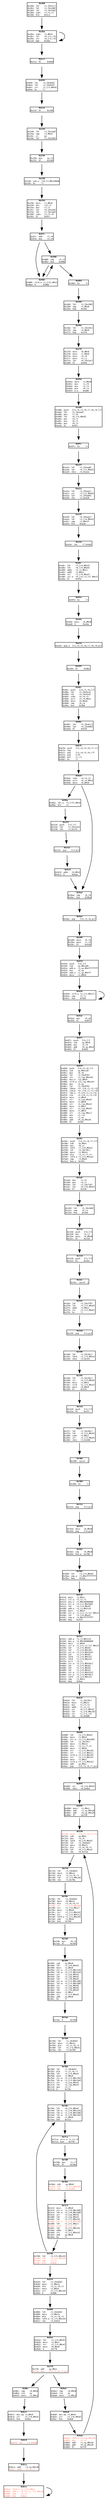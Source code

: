 digraph "" {

	2432 [
		label=<<font face="monospace" point-size="6">
		<table align="left" cellborder="0" cellpadding="0" cellspacing="0">
		<tr><td><b>0x980</b></td></tr>
			<tr><td align="left" balign="left">0x980: cmp    r3,r2</td></tr>
			<tr><td align="left" balign="left">0x982: bne    0x986</td></tr>
		</table>
		</font>>,
		shape=none,
		address=2432,
		block_size=4,
		insn_addrs="[2432, 2434]"
	];
	2432 -> { 2438, 2436 };


	2560 [
		label=<<font face="monospace" point-size="6">
		<table align="left" cellborder="0" cellpadding="0" cellspacing="0">
		<tr><td><b>0xa00</b></td></tr>
			<tr><td align="left" balign="left">0xa00: push   {r3,r4,r5,r6,r7,r8,r9,lr}</td></tr>
			<tr><td align="left" balign="left">0xa04: ldr    r5,[0xaa4]</td></tr>
			<tr><td align="left" balign="left">0xa06: mov    r7,r0</td></tr>
			<tr><td align="left" balign="left">0xa08: ldr    r0,[r5,#0x0]</td></tr>
			<tr><td align="left" balign="left">0xa0a: mov    r9,r2</td></tr>
			<tr><td align="left" balign="left">0xa0c: mov    r6,r1</td></tr>
			<tr><td align="left" balign="left">0xa0e: mov    r8,r3</td></tr>
			<tr><td align="left" balign="left">0xa10: bl     0x9fc</td></tr>
		</table>
		</font>>,
		shape=none,
		address=2560,
		block_size=20,
		insn_addrs="[2560, 2564, 2566, 2568, 2570, 2572, 2574, 2576]"
	];
	2560 -> { 2556 };


	2558 [
		label=<<font face="monospace" point-size="6">
		<table align="left" cellborder="0" cellpadding="0" cellspacing="0">
		<tr><td><b>0x9fe</b></td></tr>
			<tr><td align="left" balign="left">0x9fe: bx     lr</td></tr>
		</table>
		</font>>,
		shape=none,
		address=2558,
		block_size=2,
		insn_addrs="[2558]"
	];
	2558 -> { 2718 };


	2436 [
		label=<<font face="monospace" point-size="6">
		<table align="left" cellborder="0" cellpadding="0" cellspacing="0">
		<tr><td><b>0x984</b></td></tr>
			<tr><td align="left" balign="left">0x984: bx     lr</td></tr>
		</table>
		</font>>,
		shape=none,
		address=2436,
		block_size=2,
		insn_addrs="[2436]"
	];
	2436 -> { 614 };


	644 [
		label=<<font face="monospace" point-size="6">
		<table align="left" cellborder="0" cellpadding="0" cellspacing="0">
		<tr><td><b>0x284</b></td></tr>
			<tr><td align="left" balign="left">0x284: bl     0x98c</td></tr>
		</table>
		</font>>,
		shape=none,
		address=644,
		block_size=4,
		insn_addrs="[644]"
	];
	644 -> { 2444 };


	2438 [
		label=<<font face="monospace" point-size="6">
		<table align="left" cellborder="0" cellpadding="0" cellspacing="0">
		<tr><td><b>0x986</b></td></tr>
			<tr><td align="left" balign="left">0x986: strb.w r1,[r3],#0x1</td></tr>
			<tr><td align="left" balign="left">0x98a: b      0x980</td></tr>
		</table>
		</font>>,
		shape=none,
		address=2438,
		block_size=6,
		insn_addrs="[2438, 2442]"
	];
	2438 -> { 2432 };


	774 [
		label=<<font face="monospace" point-size="6">
		<table align="left" cellborder="0" cellpadding="0" cellspacing="0">
		<tr><td><b>0x306</b></td></tr>
			<tr><td align="left" balign="left">0x306: cpsie  i</td></tr>
		</table>
		</font>>,
		shape=none,
		address=774,
		block_size=2,
		insn_addrs="[774]"
	];
	774 -> { 776 };


	648 [
		label=<<font face="monospace" point-size="6">
		<table align="left" cellborder="0" cellpadding="0" cellspacing="0">
		<tr><td><b>0x288</b></td></tr>
			<tr><td align="left" balign="left">0x288: movs   r0,r4</td></tr>
			<tr><td align="left" balign="left">0x28a: movs   r1,r5</td></tr>
			<tr><td align="left" balign="left">0x28c: bl     0x916</td></tr>
		</table>
		</font>>,
		shape=none,
		address=648,
		block_size=8,
		insn_addrs="[648, 650, 652]"
	];
	648 -> { 2326 };


	776 [
		label=<<font face="monospace" point-size="6">
		<table align="left" cellborder="0" cellpadding="0" cellspacing="0">
		<tr><td><b>0x308</b></td></tr>
			<tr><td align="left" balign="left">0x308: bx     lr</td></tr>
		</table>
		</font>>,
		shape=none,
		address=776,
		block_size=2,
		insn_addrs="[776]"
	];
	776 -> { 798 };


	1672 [
		label=<<font face="monospace" point-size="6">
		<table align="left" cellborder="0" cellpadding="0" cellspacing="0">
		<tr><td><b>0x688</b></td></tr>
			<tr><td align="left" balign="left">0x688: ldr    r3,[r5,#0x0]</td></tr>
			<tr><td align="left" balign="left">0x68a: movs   r2,#0x4</td></tr>
			<tr><td align="left" balign="left">0x68c: str.w  r2,[r3,#0x500]</td></tr>
			<tr><td align="left" balign="left">0x690: ldr    r3,[0x70c]</td></tr>
			<tr><td align="left" balign="left">0x692: movs   r2,#0x2c</td></tr>
			<tr><td align="left" balign="left">0x694: mla    r3,r2,r7,r3</td></tr>
			<tr><td align="left" balign="left">0x698: movs   r2,#0x0</td></tr>
			<tr><td align="left" balign="left">0x69a: str    r2,[r3,#0x18]</td></tr>
			<tr><td align="left" balign="left">0x69c: str    r2,[r3,#0x1c]</td></tr>
			<tr><td align="left" balign="left">0x69e: strb.w r2,[r3,#0x29]</td></tr>
			<tr><td align="left" balign="left">0x6a2: str    r2,[r3,#0x14]</td></tr>
			<tr><td align="left" balign="left">0x6a4: movs   r2,#0x1</td></tr>
			<tr><td align="left" balign="left">0x6a6: strb.w r2,[r3,#0x2a]</td></tr>
			<tr><td align="left" balign="left">0x6aa: add    sp,#0xc</td></tr>
			<tr><td align="left" balign="left">0x6ac: pop    {r4,r5,r6,r7,pc}</td></tr>
		</table>
		</font>>,
		shape=none,
		address=1672,
		block_size=38,
		insn_addrs="[1672, 1674, 1676, 1680, 1682, 1684, 1688, 1690, 1692, 1694, 1698, 1700, 1702, 1706, 1708]"
	];
	1672 -> { 2196 };


	2054 [
		label=<<font face="monospace" point-size="6">
		<table align="left" cellborder="0" cellpadding="0" cellspacing="0">
		<tr><td><b>0x806</b></td></tr>
			<tr><td align="left" balign="left">0x806: ldr    r3,[0x844]</td></tr>
			<tr><td align="left" balign="left">0x808: movs   r2,#0x2c</td></tr>
			<tr><td align="left" balign="left">0x80a: mla    r3,r2,r6,r3</td></tr>
			<tr><td align="left" balign="left">0x80e: ldrb.w r3,[r3,#0x29]</td></tr>
			<tr><td align="left" balign="left">0x812: cbz    r3,0x81e</td></tr>
		</table>
		</font>>,
		shape=none,
		address=2054,
		block_size=14,
		insn_addrs="[2054, 2056, 2058, 2062, 2066]"
	];
	2054 -> { 2078 };


	2700 [
		label=<<font face="monospace" point-size="6">
		<table align="left" cellborder="0" cellpadding="0" cellspacing="0">
		<tr><td><b>0xa8c</b></td></tr>
			<tr><td align="left" balign="left">0xa8c: ldr    r3,[r4,#0x4]</td></tr>
			<tr><td align="left" balign="left">0xa8e: ldr    r0,[r5,#0x0]</td></tr>
			<tr><td align="left" balign="left">0xa90: adds   r2,r3,#0x1</td></tr>
			<tr><td align="left" balign="left">0xa92: adds   r3,#0x2</td></tr>
			<tr><td align="left" balign="left">0xa94: str    r2,[r4,#0x4]</td></tr>
			<tr><td align="left" balign="left">0xa96: str.w  r6,[r4,r3,lsl #0x2]</td></tr>
			<tr><td align="left" balign="left">0xa9a: bl     0x9fe</td></tr>
		</table>
		</font>>,
		shape=none,
		address=2700,
		block_size=18,
		insn_addrs="[2700, 2702, 2704, 2706, 2708, 2710, 2714]"
	];
	2700 -> { 2558 };


	2444 [
		label=<<font face="monospace" point-size="6">
		<table align="left" cellborder="0" cellpadding="0" cellspacing="0">
		<tr><td><b>0x98c</b></td></tr>
			<tr><td align="left" balign="left">0x98c: push   {r4,r5,r6,lr}</td></tr>
			<tr><td align="left" balign="left">0x98e: ldr    r5,[0x9c4]</td></tr>
			<tr><td align="left" balign="left">0x990: ldr    r4,[0x9c8]</td></tr>
			<tr><td align="left" balign="left">0x992: subs   r4,r4,r5</td></tr>
			<tr><td align="left" balign="left">0x994: asrs   r4,r4,#0x2</td></tr>
			<tr><td align="left" balign="left">0x996: movs   r6,#0x0</td></tr>
			<tr><td align="left" balign="left">0x998: cmp    r6,r4</td></tr>
			<tr><td align="left" balign="left">0x99a: bne    0x9b0</td></tr>
		</table>
		</font>>,
		shape=none,
		address=2444,
		block_size=16,
		insn_addrs="[2444, 2446, 2448, 2450, 2452, 2454, 2456, 2458]"
	];
	2444 -> { 2460 };


	1420 [
		label=<<font face="monospace" point-size="6">
		<table align="left" cellborder="0" cellpadding="0" cellspacing="0">
		<tr><td><b>0x58c</b></td></tr>
			<tr><td align="left" balign="left">0x58c: push   {r4,r5,r6,r7,lr}</td></tr>
			<tr><td align="left" balign="left">0x58e: sub    sp,#0xc</td></tr>
			<tr><td align="left" balign="left">0x590: mov    r6,r2</td></tr>
			<tr><td align="left" balign="left">0x592: ldrb   r7,[r0,#0x4]</td></tr>
			<tr><td align="left" balign="left">0x594: ldr    r3,[0x70c]</td></tr>
			<tr><td align="left" balign="left">0x596: movs   r2,#0x2c</td></tr>
			<tr><td align="left" balign="left">0x598: mla    r3,r2,r7,r3</td></tr>
			<tr><td align="left" balign="left">0x59c: ldrb.w r3,[r3,#0x2a]</td></tr>
			<tr><td align="left" balign="left">0x5a0: cmp    r3,#0x0</td></tr>
			<tr><td align="left" balign="left">0x5a2: bne.w  0x704</td></tr>
		</table>
		</font>>,
		shape=none,
		address=1420,
		block_size=26,
		insn_addrs="[1420, 1422, 1424, 1426, 1428, 1430, 1432, 1436, 1440, 1442]"
	];
	1420 -> { 1446 };


	1934 [
		label=<<font face="monospace" point-size="6">
		<table align="left" cellborder="0" cellpadding="0" cellspacing="0">
		<tr><td><b>0x78e</b></td></tr>
			<tr><td align="left" balign="left">0x78e: ldr    r3,[0x844]</td></tr>
			<tr><td align="left" balign="left">0x790: movs   r0,#0x2c</td></tr>
			<tr><td align="left" balign="left">0x792: mla    r3,r0,r6,r3</td></tr>
			<tr><td align="left" balign="left"><font color="tomato">0x796: str    r2,[r3,#0x18]</font></td></tr>
			<tr><td align="left" balign="left">0x798: str    r1,[r3,#0xc]</td></tr>
			<tr><td align="left" balign="left">0x79a: movs   r2,#0x0</td></tr>
			<tr><td align="left" balign="left">0x79c: str    r2,[r3,#0x24]</td></tr>
			<tr><td align="left" balign="left">0x79e: str    r2,[r3,#0x1c]</td></tr>
			<tr><td align="left" balign="left">0x7a0: ldrb.w r3,[r3,#0x29]</td></tr>
			<tr><td align="left" balign="left">0x7a4: cmp    r3,#0x0</td></tr>
			<tr><td align="left" balign="left">0x7a6: bne    0x760</td></tr>
		</table>
		</font>>,
		shape=none,
		address=1934,
		block_size=26,
		insn_addrs="[1934, 1936, 1938, 1942, 1944, 1946, 1948, 1950, 1952, 1956, 1958]"
	];
	1934 -> { 1960 };


	784 [
		label=<<font face="monospace" point-size="6">
		<table align="left" cellborder="0" cellpadding="0" cellspacing="0">
		<tr><td><b>0x310</b></td></tr>
			<tr><td align="left" balign="left">0x310: push   {r3,lr}</td></tr>
			<tr><td align="left" balign="left">0x312: bl     0x2ec</td></tr>
		</table>
		</font>>,
		shape=none,
		address=784,
		block_size=6,
		insn_addrs="[784, 786]"
	];
	784 -> { 748 };


	2580 [
		label=<<font face="monospace" point-size="6">
		<table align="left" cellborder="0" cellpadding="0" cellspacing="0">
		<tr><td><b>0xa14</b></td></tr>
			<tr><td align="left" balign="left">0xa14: ldr    r2,[0xaa8]</td></tr>
			<tr><td align="left" balign="left">0xa16: ldr    r4,[r2,#0x0]</td></tr>
			<tr><td align="left" balign="left">0xa18: cbnz   r4,0xa2a</td></tr>
		</table>
		</font>>,
		shape=none,
		address=2580,
		block_size=6,
		insn_addrs="[2580, 2582, 2584]"
	];
	2580 -> { 2586 };


	2196 [
		label=<<font face="monospace" point-size="6">
		<table align="left" cellborder="0" cellpadding="0" cellspacing="0">
		<tr><td><b>0x894</b></td></tr>
			<tr><td align="left" balign="left">0x894: str    r0,[r6,#0x0]</td></tr>
			<tr><td align="left" balign="left">0x896: cbnz   r0,0x8e2</td></tr>
		</table>
		</font>>,
		shape=none,
		address=2196,
		block_size=4,
		insn_addrs="[2196, 2198]"
	];
	2196 -> { 2200 };


	2326 [
		label=<<font face="monospace" point-size="6">
		<table align="left" cellborder="0" cellpadding="0" cellspacing="0">
		<tr><td><b>0x916</b></td></tr>
			<tr><td align="left" balign="left">0x916: push   {r4,lr}</td></tr>
			<tr><td align="left" balign="left">0x918: sub    sp,#0x100</td></tr>
			<tr><td align="left" balign="left">0x91a: add.w  r3,sp,#0xffffffff</td></tr>
			<tr><td align="left" balign="left">0x91e: mov    r4,sp</td></tr>
			<tr><td align="left" balign="left">0x920: add.w  r1,sp,#0xff</td></tr>
			<tr><td align="left" balign="left">0x924: movs   r2,#0x0</td></tr>
		</table>
		</font>>,
		shape=none,
		address=2326,
		block_size=16,
		insn_addrs="[2326, 2328, 2330, 2334, 2336, 2340]"
	];
	2326 -> { 2342 };


	790 [
		label=<<font face="monospace" point-size="6">
		<table align="left" cellborder="0" cellpadding="0" cellspacing="0">
		<tr><td><b>0x316</b></td></tr>
			<tr><td align="left" balign="left">0x316: pop    {r3,pc}</td></tr>
		</table>
		</font>>,
		shape=none,
		address=790,
		block_size=2,
		insn_addrs="[790]"
	];
	790 -> { 832 };


	792 [
		label=<<font face="monospace" point-size="6">
		<table align="left" cellborder="0" cellpadding="0" cellspacing="0">
		<tr><td><b>0x318</b></td></tr>
			<tr><td align="left" balign="left">0x318: push   {r3,lr}</td></tr>
			<tr><td align="left" balign="left">0x31a: bl     0x2fc</td></tr>
		</table>
		</font>>,
		shape=none,
		address=792,
		block_size=6,
		insn_addrs="[792, 794]"
	];
	792 -> { 764 };


	1560 [
		label=<<font face="monospace" point-size="6">
		<table align="left" cellborder="0" cellpadding="0" cellspacing="0">
		<tr><td><b>0x618</b></td></tr>
			<tr><td align="left" balign="left">0x618: ldr    r2,[0x70c]</td></tr>
			<tr><td align="left" balign="left">0x61a: movs   r3,#0x2c</td></tr>
			<tr><td align="left" balign="left">0x61c: mul    r3,r7,r3</td></tr>
			<tr><td align="left" balign="left">0x620: adds   r1,r2,r3</td></tr>
			<tr><td align="left" balign="left">0x622: str    r6,[r1,#0x4]</td></tr>
			<tr><td align="left" balign="left">0x624: ldr    r1,[r4,#0x10]</td></tr>
			<tr><td align="left" balign="left">0x626: str    r1,[r2,r3]</td></tr>
			<tr><td align="left" balign="left">0x628: cbz    r6,0x688</td></tr>
		</table>
		</font>>,
		shape=none,
		address=1560,
		block_size=18,
		insn_addrs="[1560, 1562, 1564, 1568, 1570, 1572, 1574, 1576]"
	];
	1560 -> { 1672 };


	2586 [
		label=<<font face="monospace" point-size="6">
		<table align="left" cellborder="0" cellpadding="0" cellspacing="0">
		<tr><td><b>0xa1a</b></td></tr>
			<tr><td align="left" balign="left">0xa1a: ldr    r3,[0xaac]</td></tr>
			<tr><td align="left" balign="left">0xa1c: str    r3,[r2,#0x0]</td></tr>
			<tr><td align="left" balign="left">0xa1e: ldr    r2,[0xab0]</td></tr>
			<tr><td align="left" balign="left">0xa20: cbz    r2,0xa28</td></tr>
		</table>
		</font>>,
		shape=none,
		address=2586,
		block_size=8,
		insn_addrs="[2586, 2588, 2590, 2592]"
	];
	2586 -> { 2600 };


	2200 [
		label=<<font face="monospace" point-size="6">
		<table align="left" cellborder="0" cellpadding="0" cellspacing="0">
		<tr><td><b>0x898</b></td></tr>
			<tr><td align="left" balign="left">0x898: movs   r2,#0x1</td></tr>
			<tr><td align="left" balign="left">0x89a: add    r1,sp,#0x28</td></tr>
			<tr><td align="left" balign="left">0x89c: add    r0,sp,#0x20</td></tr>
			<tr><td align="left" balign="left">0x89e: bl     0x720</td></tr>
		</table>
		</font>>,
		shape=none,
		address=2200,
		block_size=10,
		insn_addrs="[2200, 2202, 2204, 2206]"
	];
	2200 -> { 1824 };


	2460 [
		label=<<font face="monospace" point-size="6">
		<table align="left" cellborder="0" cellpadding="0" cellspacing="0">
		<tr><td><b>0x99c</b></td></tr>
			<tr><td align="left" balign="left">0x99c: ldr    r5,[0x9cc]</td></tr>
			<tr><td align="left" balign="left">0x99e: ldr    r4,[0x9d0]</td></tr>
			<tr><td align="left" balign="left">0x9a0: bl     0xb78</td></tr>
		</table>
		</font>>,
		shape=none,
		address=2460,
		block_size=8,
		insn_addrs="[2460, 2462, 2464]"
	];
	2460 -> { 2936 };


	916 [
		label=<<font face="monospace" point-size="6">
		<table align="left" cellborder="0" cellpadding="0" cellspacing="0">
		<tr><td><b>0x394</b></td></tr>
			<tr><td align="left" balign="left">0x394: sub    sp,#0x8</td></tr>
			<tr><td align="left" balign="left">0x396: ldr    r3,[r0,#0x0]</td></tr>
			<tr><td align="left" balign="left">0x398: movs   r2,#0x0</td></tr>
			<tr><td align="left" balign="left">0x39a: str.w  r2,[r3,#0x124]</td></tr>
			<tr><td align="left" balign="left">0x39e: ldr.w  r3,[r3,#0x124]</td></tr>
			<tr><td align="left" balign="left">0x3a2: str    r3,[sp,#0x4]</td></tr>
			<tr><td align="left" balign="left">0x3a4: ldr    r3,[sp,#0x4]</td></tr>
			<tr><td align="left" balign="left">0x3a6: ldr    r3,[r0,#0x0]</td></tr>
			<tr><td align="left" balign="left">0x3a8: str.w  r2,[r3,#0x108]</td></tr>
			<tr><td align="left" balign="left">0x3ac: ldr.w  r3,[r3,#0x108]</td></tr>
			<tr><td align="left" balign="left">0x3b0: str    r3,[sp,#0x0]</td></tr>
			<tr><td align="left" balign="left">0x3b2: ldr    r3,[sp,#0x0]</td></tr>
			<tr><td align="left" balign="left">0x3b4: ldr    r3,[r0,#0x0]</td></tr>
			<tr><td align="left" balign="left">0x3b6: movs   r2,#0x1</td></tr>
			<tr><td align="left" balign="left">0x3b8: str    r2,[r3,#0x0]</td></tr>
			<tr><td align="left" balign="left">0x3ba: add    sp,#0x8</td></tr>
			<tr><td align="left" balign="left">0x3bc: bx     lr</td></tr>
		</table>
		</font>>,
		shape=none,
		address=916,
		block_size=42,
		insn_addrs="[916, 918, 920, 922, 926, 930, 932, 934, 936, 940, 944, 946, 948, 950, 952, 954, 956]"
	];
	916 -> { 1966 };


	2718 [
		label=<<font face="monospace" point-size="6">
		<table align="left" cellborder="0" cellpadding="0" cellspacing="0">
		<tr><td><b>0xa9e</b></td></tr>
			<tr><td align="left" balign="left">0xa9e: movs   r0,#0x0</td></tr>
			<tr><td align="left" balign="left">0xaa0: b      0xa3a</td></tr>
		</table>
		</font>>,
		shape=none,
		address=2718,
		block_size=4,
		insn_addrs="[2718, 2720]"
	];
	2718 -> { 2618 };


	798 [
		label=<<font face="monospace" point-size="6">
		<table align="left" cellborder="0" cellpadding="0" cellspacing="0">
		<tr><td><b>0x31e</b></td></tr>
			<tr><td align="left" balign="left">0x31e: pop    {r3,pc}</td></tr>
		</table>
		</font>>,
		shape=none,
		address=798,
		block_size=2,
		insn_addrs="[798]"
	];
	798 -> { 852 };


	1824 [
		label=<<font face="monospace" point-size="6">
		<table align="left" cellborder="0" cellpadding="0" cellspacing="0">
		<tr><td><b>0x720</b></td></tr>
			<tr><td align="left" balign="left"><font color="tomato">0x720: push   {r4,r5,r6,r7,lr}</font></td></tr>
			<tr><td align="left" balign="left">0x722: sub    sp,#0xc</td></tr>
			<tr><td align="left" balign="left">0x724: mov    r4,r0</td></tr>
			<tr><td align="left" balign="left">0x726: ldrb   r6,[r0,#0x4]</td></tr>
			<tr><td align="left" balign="left">0x728: ldr    r3,[0x844]</td></tr>
			<tr><td align="left" balign="left">0x72a: movs   r0,#0x2c</td></tr>
			<tr><td align="left" balign="left">0x72c: mla    r3,r0,r6,r3</td></tr>
			<tr><td align="left" balign="left">0x730: ldr    r0,[r3,#0x4]</td></tr>
			<tr><td align="left" balign="left">0x732: cbz    r0,0x73e</td></tr>
		</table>
		</font>>,
		shape=none,
		address=1824,
		block_size=20,
		insn_addrs="[1824, 1826, 1828, 1830, 1832, 1834, 1836, 1840, 1842]"
	];
	1824 -> { 1854 };


	2078 [
		label=<<font face="monospace" point-size="6">
		<table align="left" cellborder="0" cellpadding="0" cellspacing="0">
		<tr><td><b>0x81e</b></td></tr>
			<tr><td align="left" balign="left">0x81e: ldr    r3,[r4,#0x0]</td></tr>
			<tr><td align="left" balign="left">0x820: movs   r2,#0x1</td></tr>
			<tr><td align="left" balign="left">0x822: str    r2,[r3,#0x4]</td></tr>
			<tr><td align="left" balign="left">0x824: movs   r0,#0x0</td></tr>
			<tr><td align="left" balign="left">0x826: b      0x778</td></tr>
		</table>
		</font>>,
		shape=none,
		address=2078,
		block_size=10,
		insn_addrs="[2078, 2080, 2082, 2084, 2086]"
	];
	2078 -> { 1912 };


	2210 [
		label=<<font face="monospace" point-size="6">
		<table align="left" cellborder="0" cellpadding="0" cellspacing="0">
		<tr><td><b>0x8a2</b></td></tr>
			<tr><td align="left" balign="left">0x8a2: cmp    r0,#0x0</td></tr>
			<tr><td align="left" balign="left">0x8a4: ite    ne</td></tr>
			<tr><td align="left" balign="left">0x8a6: movs   r3,#0x1</td></tr>
		</table>
		</font>>,
		shape=none,
		address=2210,
		block_size=6,
		insn_addrs="[2210, 2212, 2214]"
	];
	2210 -> { 2216 };


	2468 [
		label=<<font face="monospace" point-size="6">
		<table align="left" cellborder="0" cellpadding="0" cellspacing="0">
		<tr><td><b>0x9a4</b></td></tr>
			<tr><td align="left" balign="left">0x9a4: subs   r4,r4,r5</td></tr>
			<tr><td align="left" balign="left">0x9a6: asrs   r4,r4,#0x2</td></tr>
			<tr><td align="left" balign="left">0x9a8: movs   r6,#0x0</td></tr>
		</table>
		</font>>,
		shape=none,
		address=2468,
		block_size=6,
		insn_addrs="[2468, 2470, 2472]"
	];
	2468 -> { 2490, 2474 };


	548 [
		label=<<font face="monospace" point-size="6">
		<table align="left" cellborder="0" cellpadding="0" cellspacing="0">
		<tr><td><b>0x224</b></td></tr>
			<tr><td align="left" balign="left">0x224: push   {r3,lr}</td></tr>
			<tr><td align="left" balign="left">0x226: ldr    r3,[0x234]</td></tr>
			<tr><td align="left" balign="left">0x228: cbz    r3,0x232</td></tr>
		</table>
		</font>>,
		shape=none,
		address=548,
		block_size=6,
		insn_addrs="[548, 550, 552]"
	];
	548 -> { 562 };


	2342 [
		label=<<font face="monospace" point-size="6">
		<table align="left" cellborder="0" cellpadding="0" cellspacing="0">
		<tr><td><b>0x926</b></td></tr>
			<tr><td align="left" balign="left">0x926: strb.w r2,[r3,#0x1]!</td></tr>
			<tr><td align="left" balign="left">0x92a: cmp    r3,r1</td></tr>
			<tr><td align="left" balign="left">0x92c: bne    0x926</td></tr>
		</table>
		</font>>,
		shape=none,
		address=2342,
		block_size=8,
		insn_addrs="[2342, 2346, 2348]"
	];
	2342 -> { 2342, 2350 };


	1446 [
		label=<<font face="monospace" point-size="6">
		<table align="left" cellborder="0" cellpadding="0" cellspacing="0">
		<tr><td><b>0x5a6</b></td></tr>
			<tr><td align="left" balign="left">0x5a6: mov    r5,r0</td></tr>
			<tr><td align="left" balign="left">0x5a8: mov    r4,r1</td></tr>
			<tr><td align="left" balign="left">0x5aa: ldr    r1,[0x710]</td></tr>
			<tr><td align="left" balign="left">0x5ac: ldr    r0,[r0,#0x0]</td></tr>
			<tr><td align="left" balign="left">0x5ae: bl     0x330</td></tr>
		</table>
		</font>>,
		shape=none,
		address=1446,
		block_size=12,
		insn_addrs="[1446, 1448, 1450, 1452, 1454]"
	];
	1446 -> { 816 };


	2600 [
		label=<<font face="monospace" point-size="6">
		<table align="left" cellborder="0" cellpadding="0" cellspacing="0">
		<tr><td><b>0xa28</b></td></tr>
			<tr><td align="left" balign="left">0xa28: ldr    r4,[0xaac]</td></tr>
			<tr><td align="left" balign="left">0xa2a: ldr    r3,[r4,#0x4]</td></tr>
			<tr><td align="left" balign="left">0xa2c: cmp    r3,#0x1f</td></tr>
			<tr><td align="left" balign="left">0xa2e: ble    0xa3e</td></tr>
		</table>
		</font>>,
		shape=none,
		address=2600,
		block_size=8,
		insn_addrs="[2600, 2602, 2604, 2606]"
	];
	2600 -> { 2622 };


	1960 [
		label=<<font face="monospace" point-size="6">
		<table align="left" cellborder="0" cellpadding="0" cellspacing="0">
		<tr><td><b>0x7a8</b></td></tr>
			<tr><td align="left" balign="left">0x7a8: mov    r0,r4</td></tr>
			<tr><td align="left" balign="left">0x7aa: bl     0x394</td></tr>
		</table>
		</font>>,
		shape=none,
		address=1960,
		block_size=6,
		insn_addrs="[1960, 1962]"
	];
	1960 -> { 916 };


	2474 [
		label=<<font face="monospace" point-size="6">
		<table align="left" cellborder="0" cellpadding="0" cellspacing="0">
		<tr><td><b>0x9aa</b></td></tr>
			<tr><td align="left" balign="left">0x9aa: cmp    r6,r4</td></tr>
			<tr><td align="left" balign="left">0x9ac: bne    0x9ba</td></tr>
		</table>
		</font>>,
		shape=none,
		address=2474,
		block_size=4,
		insn_addrs="[2474, 2476]"
	];
	2474 -> { 2478 };


	2216 [
		label=<<font face="monospace" point-size="6">
		<table align="left" cellborder="0" cellpadding="0" cellspacing="0">
		<tr><td><b>0x8a8</b></td></tr>
			<tr><td align="left" balign="left">0x8a8: mov.eq r3,#0x0</td></tr>
			<tr><td align="left" balign="left">0x8aa: str    r3,[r6,#0x0]</td></tr>
			<tr><td align="left" balign="left">0x8ac: bne    0x8e8</td></tr>
		</table>
		</font>>,
		shape=none,
		address=2216,
		block_size=6,
		insn_addrs="[2216, 2218, 2220]"
	];
	2216 -> { 2222 };


	2478 [
		label=<<font face="monospace" point-size="6">
		<table align="left" cellborder="0" cellpadding="0" cellspacing="0">
		<tr><td><b>0x9ae</b></td></tr>
			<tr><td align="left" balign="left">0x9ae: pop    {r4,r5,r6,pc}</td></tr>
		</table>
		</font>>,
		shape=none,
		address=2478,
		block_size=2,
		insn_addrs="[2478]"
	];
	2478 -> { 648 };


	2350 [
		label=<<font face="monospace" point-size="6">
		<table align="left" cellborder="0" cellpadding="0" cellspacing="0">
		<tr><td><b>0x92e</b></td></tr>
			<tr><td align="left" balign="left">0x92e: mov    r0,sp</td></tr>
			<tr><td align="left" balign="left">0x930: bl     0x8fc</td></tr>
		</table>
		</font>>,
		shape=none,
		address=2350,
		block_size=6,
		insn_addrs="[2350, 2352]"
	];
	2350 -> { 2300 };


	688 [
		label=<<font face="monospace" point-size="6">
		<table align="left" cellborder="0" cellpadding="0" cellspacing="0">
		<tr><td><b>0x2b0</b></td></tr>
			<tr><td align="left" balign="left">0x2b0: ldr    r1,[0x2cc]</td></tr>
			<tr><td align="left" balign="left">0x2b2: ldr    r2,[0x2d0]</td></tr>
			<tr><td align="left" balign="left">0x2b4: ldr    r3,[0x2d4]</td></tr>
			<tr><td align="left" balign="left">0x2b6: subs   r3,r3,r2</td></tr>
			<tr><td align="left" balign="left">0x2b8: ble    0x2c2</td></tr>
		</table>
		</font>>,
		shape=none,
		address=688,
		block_size=10,
		insn_addrs="[688, 690, 692, 694, 696]"
	];
	688 -> { 698 };


	816 [
		label=<<font face="monospace" point-size="6">
		<table align="left" cellborder="0" cellpadding="0" cellspacing="0">
		<tr><td><b>0x330</b></td></tr>
			<tr><td align="left" balign="left">0x330: ldr    r3,[0x368]</td></tr>
			<tr><td align="left" balign="left">0x332: cmp    r0,r3</td></tr>
			<tr><td align="left" balign="left">0x334: bne    0x358</td></tr>
		</table>
		</font>>,
		shape=none,
		address=816,
		block_size=6,
		insn_addrs="[816, 818, 820]"
	];
	816 -> { 822 };


	562 [
		label=<<font face="monospace" point-size="6">
		<table align="left" cellborder="0" cellpadding="0" cellspacing="0">
		<tr><td><b>0x232</b></td></tr>
			<tr><td align="left" balign="left">0x232: pop    {r3,pc}</td></tr>
		</table>
		</font>>,
		shape=none,
		address=562,
		block_size=2,
		insn_addrs="[562]"
	];
	562 -> { 2496 };


	1458 [
		label=<<font face="monospace" point-size="6">
		<table align="left" cellborder="0" cellpadding="0" cellspacing="0">
		<tr><td><b>0x5b2</b></td></tr>
			<tr><td align="left" balign="left">0x5b2: cmp    r0,#0x0</td></tr>
			<tr><td align="left" balign="left">0x5b4: bne.w  0x708</td></tr>
		</table>
		</font>>,
		shape=none,
		address=1458,
		block_size=6,
		insn_addrs="[1458, 1460]"
	];
	1458 -> { 1464 };


	1966 [
		label=<<font face="monospace" point-size="6">
		<table align="left" cellborder="0" cellpadding="0" cellspacing="0">
		<tr><td><b>0x7ae</b></td></tr>
			<tr><td align="left" balign="left">0x7ae: b      0x760</td></tr>
		</table>
		</font>>,
		shape=none,
		address=1966,
		block_size=2,
		insn_addrs="[1966]"
	];
	1966 -> { 1888 };


	1968 [
		label=<<font face="monospace" point-size="6">
		<table align="left" cellborder="0" cellpadding="0" cellspacing="0">
		<tr><td><b>0x7b0</b></td></tr>
			<tr><td align="left" balign="left">0x7b0: ldr    r7,[0x844]</td></tr>
			<tr><td align="left" balign="left">0x7b2: mla    r7,r2,r6,r7</td></tr>
			<tr><td align="left" balign="left">0x7b6: ldr    r3,[r4,#0x0]</td></tr>
			<tr><td align="left" balign="left">0x7b8: movs   r2,#0x0</td></tr>
			<tr><td align="left" balign="left">0x7ba: str.w  r2,[r3,#0x144]</td></tr>
			<tr><td align="left" balign="left">0x7be: ldr.w  r3,[r3,#0x144]</td></tr>
			<tr><td align="left" balign="left">0x7c2: str    r3,[sp,#0x4]</td></tr>
			<tr><td align="left" balign="left">0x7c4: ldr    r3,[sp,#0x4]</td></tr>
			<tr><td align="left" balign="left">0x7c6: mov    r5,r7</td></tr>
			<tr><td align="left" balign="left">0x7c8: b      0x7de</td></tr>
		</table>
		</font>>,
		shape=none,
		address=1968,
		block_size=26,
		insn_addrs="[1968, 1970, 1974, 1976, 1978, 1982, 1986, 1988, 1990, 1992]"
	];
	1968 -> { 2014 };


	822 [
		label=<<font face="monospace" point-size="6">
		<table align="left" cellborder="0" cellpadding="0" cellspacing="0">
		<tr><td><b>0x336</b></td></tr>
			<tr><td align="left" balign="left">0x336: push   {r4,lr}</td></tr>
			<tr><td align="left" balign="left">0x338: mov    r4,r1</td></tr>
			<tr><td align="left" balign="left">0x33a: movs   r0,#0x0</td></tr>
			<tr><td align="left" balign="left">0x33c: bl     0x310</td></tr>
		</table>
		</font>>,
		shape=none,
		address=822,
		block_size=10,
		insn_addrs="[822, 824, 826, 828]"
	];
	822 -> { 784 };


	2100 [
		label=<<font face="monospace" point-size="6">
		<table align="left" cellborder="0" cellpadding="0" cellspacing="0">
		<tr><td><b>0x834</b></td></tr>
			<tr><td align="left" balign="left">0x834: ldr    r3,[0x844]</td></tr>
			<tr><td align="left" balign="left">0x836: movs   r2,#0x2c</td></tr>
			<tr><td align="left" balign="left">0x838: mla    r3,r2,r6,r3</td></tr>
			<tr><td align="left" balign="left">0x83c: movs   r2,#0x0</td></tr>
			<tr><td align="left" balign="left">0x83e: str    r2,[r3,#0x18]</td></tr>
			<tr><td align="left" balign="left">0x840: b      0x806</td></tr>
		</table>
		</font>>,
		shape=none,
		address=2100,
		block_size=14,
		insn_addrs="[2100, 2102, 2104, 2108, 2110, 2112]"
	];
	2100 -> { 2054 };


	1464 [
		label=<<font face="monospace" point-size="6">
		<table align="left" cellborder="0" cellpadding="0" cellspacing="0">
		<tr><td><b>0x5b8</b></td></tr>
			<tr><td align="left" balign="left">0x5b8: ldr    r3,[r4,#0x0]</td></tr>
			<tr><td align="left" balign="left">0x5ba: cmp.w  r3,#0xffffffff</td></tr>
			<tr><td align="left" balign="left">0x5be: beq    0x5da</td></tr>
		</table>
		</font>>,
		shape=none,
		address=1464,
		block_size=8,
		insn_addrs="[1464, 1466, 1470]"
	];
	1464 -> { 1472 };


	2222 [
		label=<<font face="monospace" point-size="6">
		<table align="left" cellborder="0" cellpadding="0" cellspacing="0">
		<tr><td><b>0x8ae</b></td></tr>
			<tr><td align="left" balign="left"><font color="tomato">0x8ae: ldrb.w r4,[sp,#0x28]</font></td></tr>
			<tr><td align="left" balign="left"><font color="tomato">0x8b2: mov    r2,r4</font></td></tr>
			<tr><td align="left" balign="left">0x8b4: add    r1,sp,#0x28</td></tr>
			<tr><td align="left" balign="left">0x8b6: add    r0,sp,#0x20</td></tr>
			<tr><td align="left" balign="left">0x8b8: bl     0x720</td></tr>
		</table>
		</font>>,
		shape=none,
		address=2222,
		block_size=14,
		insn_addrs="[2222, 2226, 2228, 2230, 2232]"
	];
	2222 -> { 1824 };


	2490 [
		label=<<font face="monospace" point-size="6">
		<table align="left" cellborder="0" cellpadding="0" cellspacing="0">
		<tr><td><b>0x9ba</b></td></tr>
			<tr><td align="left" balign="left">0x9ba: ldr.w  r3,[r5],#0x4</td></tr>
			<tr><td align="left" balign="left">0x9be: blx    r3</td></tr>
		</table>
		</font>>,
		shape=none,
		address=2490,
		block_size=6,
		insn_addrs="[2490, 2494]"
	];
	2490 -> { 548 };


	2618 [
		label=<<font face="monospace" point-size="6">
		<table align="left" cellborder="0" cellpadding="0" cellspacing="0">
		<tr><td><b>0xa3a</b></td></tr>
			<tr><td align="left" balign="left">0xa3a: pop.w  {r3,r4,r5,r6,r7,r8,r9,pc}</td></tr>
		</table>
		</font>>,
		shape=none,
		address=2618,
		block_size=4,
		insn_addrs="[2618]"
	];
	2618 -> { 644 };


	698 [
		label=<<font face="monospace" point-size="6">
		<table align="left" cellborder="0" cellpadding="0" cellspacing="0">
		<tr><td><b>0x2ba</b></td></tr>
			<tr><td align="left" balign="left">0x2ba: subs   r3,#0x4</td></tr>
			<tr><td align="left" balign="left">0x2bc: ldr    r0,[r1,r3]</td></tr>
			<tr><td align="left" balign="left">0x2be: str    r0,[r2,r3]</td></tr>
			<tr><td align="left" balign="left">0x2c0: bgt    0x2ba</td></tr>
		</table>
		</font>>,
		shape=none,
		address=698,
		block_size=8,
		insn_addrs="[698, 700, 702, 704]"
	];
	698 -> { 698, 706 };


	2236 [
		label=<<font face="monospace" point-size="6">
		<table align="left" cellborder="0" cellpadding="0" cellspacing="0">
		<tr><td><b>0x8bc</b></td></tr>
			<tr><td align="left" balign="left">0x8bc: cmp    r0,#0x0</td></tr>
			<tr><td align="left" balign="left">0x8be: ite    ne</td></tr>
			<tr><td align="left" balign="left">0x8c0: movs   r3,#0x1</td></tr>
		</table>
		</font>>,
		shape=none,
		address=2236,
		block_size=6,
		insn_addrs="[2236, 2238, 2240]"
	];
	2236 -> { 2242 };


	2622 [
		label=<<font face="monospace" point-size="6">
		<table align="left" cellborder="0" cellpadding="0" cellspacing="0">
		<tr><td><b>0xa3e</b></td></tr>
			<tr><td align="left" balign="left">0xa3e: cbz    r7,0xa8c</td></tr>
		</table>
		</font>>,
		shape=none,
		address=2622,
		block_size=2,
		insn_addrs="[2622]"
	];
	2622 -> { 2700 };


	1854 [
		label=<<font face="monospace" point-size="6">
		<table align="left" cellborder="0" cellpadding="0" cellspacing="0">
		<tr><td><b>0x73e</b></td></tr>
			<tr><td align="left" balign="left">0x73e: ldr    r3,[0x844]</td></tr>
			<tr><td align="left" balign="left">0x740: movs   r5,#0x2c</td></tr>
			<tr><td align="left" balign="left">0x742: mla    r3,r5,r6,r3</td></tr>
			<tr><td align="left" balign="left">0x746: ldr    r3,[r3,#0x18]</td></tr>
			<tr><td align="left" balign="left">0x748: cbz    r3,0x78e</td></tr>
		</table>
		</font>>,
		shape=none,
		address=1854,
		block_size=12,
		insn_addrs="[1854, 1856, 1858, 1862, 1864]"
	];
	1854 -> { 1934 };


	576 [
		label=<<font face="monospace" point-size="6">
		<table align="left" cellborder="0" cellpadding="0" cellspacing="0">
		<tr><td><b>0x240</b></td></tr>
			<tr><td align="left" balign="left">0x240: sub.w  r10,r3,#0x10000</td></tr>
			<tr><td align="left" balign="left">0x244: bx     lr</td></tr>
		</table>
		</font>>,
		shape=none,
		address=576,
		block_size=6,
		insn_addrs="[576, 580]"
	];
	576 -> { 598 };


	2496 [
		label=<<font face="monospace" point-size="6">
		<table align="left" cellborder="0" cellpadding="0" cellspacing="0">
		<tr><td><b>0x9c0</b></td></tr>
			<tr><td align="left" balign="left">0x9c0: adds   r6,#0x1</td></tr>
			<tr><td align="left" balign="left">0x9c2: b      0x9aa</td></tr>
		</table>
		</font>>,
		shape=none,
		address=2496,
		block_size=4,
		insn_addrs="[2496, 2498]"
	];
	2496 -> { 2474 };


	706 [
		label=<<font face="monospace" point-size="6">
		<table align="left" cellborder="0" cellpadding="0" cellspacing="0">
		<tr><td><b>0x2c2</b></td></tr>
			<tr><td align="left" balign="left">0x2c2: bl     0x848</td></tr>
		</table>
		</font>>,
		shape=none,
		address=706,
		block_size=4,
		insn_addrs="[706]"
	];
	706 -> { 2120 };


	832 [
		label=<<font face="monospace" point-size="6">
		<table align="left" cellborder="0" cellpadding="0" cellspacing="0">
		<tr><td><b>0x340</b></td></tr>
			<tr><td align="left" balign="left">0x340: ldr    r3,[0x36c]</td></tr>
			<tr><td align="left" balign="left">0x342: ldrb   r3,[r3,#0x4]</td></tr>
			<tr><td align="left" balign="left">0x344: cbnz   r3,0x35c</td></tr>
		</table>
		</font>>,
		shape=none,
		address=832,
		block_size=6,
		insn_addrs="[832, 834, 836]"
	];
	832 -> { 838 };


	1472 [
		label=<<font face="monospace" point-size="6">
		<table align="left" cellborder="0" cellpadding="0" cellspacing="0">
		<tr><td><b>0x5c0</b></td></tr>
			<tr><td align="left" balign="left">0x5c0: movs   r2,#0x1</td></tr>
			<tr><td align="left" balign="left">0x5c2: lsl.w  r3,r2,r3</td></tr>
			<tr><td align="left" balign="left">0x5c6: mov.w  r2,#0x50000000</td></tr>
			<tr><td align="left" balign="left">0x5ca: str.w  r3,[r2,#0x508]</td></tr>
			<tr><td align="left" balign="left">0x5ce: ldr    r3,[r4,#0x0]</td></tr>
			<tr><td align="left" balign="left">0x5d0: add.w  r3,r3,#0x1c0</td></tr>
			<tr><td align="left" balign="left">0x5d4: movs   r1,#0x3</td></tr>
			<tr><td align="left" balign="left">0x5d6: str.w  r1,[r2,r3,lsl #0x2]</td></tr>
			<tr><td align="left" balign="left">0x5da: ldr    r3,[r4,#0x4]</td></tr>
			<tr><td align="left" balign="left">0x5dc: cmp.w  r3,#0xffffffff</td></tr>
			<tr><td align="left" balign="left">0x5e0: beq    0x5f0</td></tr>
		</table>
		</font>>,
		shape=none,
		address=1472,
		block_size=34,
		insn_addrs="[1472, 1474, 1478, 1482, 1486, 1488, 1492, 1494, 1498, 1500, 1504]"
	];
	1472 -> { 1506 };


	958 [
		label=<<font face="monospace" point-size="6">
		<table align="left" cellborder="0" cellpadding="0" cellspacing="0">
		<tr><td><b>0x3be</b></td></tr>
			<tr><td align="left" balign="left">0x3be: sub    sp,#0x8</td></tr>
			<tr><td align="left" balign="left"><font color="tomato">0x3c0: ldr    r3,[r1,#0x18]</font></td></tr>
			<tr><td align="left" balign="left"><font color="tomato">0x3c2: cbz    r3,0x3e6</font></td></tr>
		</table>
		</font>>,
		shape=none,
		address=958,
		block_size=6,
		insn_addrs="[958, 960, 962]"
	];
	958 -> { 964 };


	710 [
		label=<<font face="monospace" point-size="6">
		<table align="left" cellborder="0" cellpadding="0" cellspacing="0">
		<tr><td><b>0x2c6</b></td></tr>
			<tr><td align="left" balign="left">0x2c6: bl     0x248</td></tr>
		</table>
		</font>>,
		shape=none,
		address=710,
		block_size=4,
		insn_addrs="[710]"
	];
	710 -> { 584 };


	838 [
		label=<<font face="monospace" point-size="6">
		<table align="left" cellborder="0" cellpadding="0" cellspacing="0">
		<tr><td><b>0x346</b></td></tr>
			<tr><td align="left" balign="left">0x346: ldr    r3,[0x36c]</td></tr>
			<tr><td align="left" balign="left">0x348: str    r4,[r3,#0x0]</td></tr>
			<tr><td align="left" balign="left">0x34a: movs   r2,#0x1</td></tr>
			<tr><td align="left" balign="left">0x34c: strb   r2,[r3,#0x4]</td></tr>
			<tr><td align="left" balign="left">0x34e: movs   r0,#0x0</td></tr>
			<tr><td align="left" balign="left">0x350: bl     0x318</td></tr>
		</table>
		</font>>,
		shape=none,
		address=838,
		block_size=14,
		insn_addrs="[838, 840, 842, 844, 846, 848]"
	];
	838 -> { 792 };


	2120 [
		label=<<font face="monospace" point-size="6">
		<table align="left" cellborder="0" cellpadding="0" cellspacing="0">
		<tr><td><b>0x848</b></td></tr>
			<tr><td align="left" balign="left">0x848: ldr    r3,[0x850]</td></tr>
			<tr><td align="left" balign="left">0x84a: ldr    r2,[0x854]</td></tr>
			<tr><td align="left" balign="left">0x84c: str    r2,[r3,#0x0]</td></tr>
			<tr><td align="left" balign="left">0x84e: bx     lr</td></tr>
		</table>
		</font>>,
		shape=none,
		address=2120,
		block_size=8,
		insn_addrs="[2120, 2122, 2124, 2126]"
	];
	2120 -> { 710 };


	584 [
		label=<<font face="monospace" point-size="6">
		<table align="left" cellborder="0" cellpadding="0" cellspacing="0">
		<tr><td><b>0x248</b></td></tr>
			<tr><td align="left" balign="left">0x248: ldr    r3,[0x2a0]</td></tr>
			<tr><td align="left" balign="left">0x24a: cmp    r3,#0x0</td></tr>
			<tr><td align="left" balign="left">0x24c: it     eq</td></tr>
			<tr><td align="left" balign="left">0x24e: ldr    r3,[0x294]</td></tr>
		</table>
		</font>>,
		shape=none,
		address=584,
		block_size=8,
		insn_addrs="[584, 586, 588, 590]"
	];
	584 -> { 592 };


	2378 [
		label=<<font face="monospace" point-size="6">
		<table align="left" cellborder="0" cellpadding="0" cellspacing="0">
		<tr><td><b>0x94a</b></td></tr>
			<tr><td align="left" balign="left">0x94a: movs   r3,#0x0</td></tr>
			<tr><td align="left" balign="left">0x94c: mov    r1,r0</td></tr>
			<tr><td align="left" balign="left">0x94e: mov    r2,r3</td></tr>
			<tr><td align="left" balign="left">0x950: mov    r0,r3</td></tr>
			<tr><td align="left" balign="left">0x952: b.w    0xa00</td></tr>
		</table>
		</font>>,
		shape=none,
		address=2378,
		block_size=12,
		insn_addrs="[2378, 2380, 2382, 2384, 2386]"
	];
	2378 -> { 2560 };


	1994 [
		label=<<font face="monospace" point-size="6">
		<table align="left" cellborder="0" cellpadding="0" cellspacing="0">
		<tr><td><b>0x7ca</b></td></tr>
			<tr><td align="left" balign="left">0x7ca: orrs.w r1,r2,r3</td></tr>
			<tr><td align="left" balign="left">0x7ce: bne    0x7f6</td></tr>
		</table>
		</font>>,
		shape=none,
		address=1994,
		block_size=6,
		insn_addrs="[1994, 1998]"
	];
	1994 -> { 2000 };


	964 [
		label=<<font face="monospace" point-size="6">
		<table align="left" cellborder="0" cellpadding="0" cellspacing="0">
		<tr><td><b>0x3c4</b></td></tr>
			<tr><td align="left" balign="left">0x3c4: movs   r3,#0x0</td></tr>
			<tr><td align="left" balign="left">0x3c6: str.w  r3,[r0,#0x108]</td></tr>
			<tr><td align="left" balign="left">0x3ca: ldr.w  r3,[r0,#0x108]</td></tr>
			<tr><td align="left" balign="left">0x3ce: str    r3,[sp,#0x4]</td></tr>
			<tr><td align="left" balign="left">0x3d0: ldr    r3,[sp,#0x4]</td></tr>
			<tr><td align="left" balign="left">0x3d2: ldr    r3,[r1,#0x24]</td></tr>
			<tr><td align="left" balign="left"><font color="tomato">0x3d4: ldr.w  r0,[r0,#0x518]</font></td></tr>
			<tr><td align="left" balign="left">0x3d8: ldr    r2,[r1,#0xc]</td></tr>
			<tr><td align="left" balign="left"><font color="tomato">0x3da: strb   r0,[r2,r3]</font></td></tr>
			<tr><td align="left" balign="left">0x3dc: ldr    r3,[r1,#0x24]</td></tr>
			<tr><td align="left" balign="left">0x3de: adds   r3,#0x1</td></tr>
			<tr><td align="left" balign="left">0x3e0: str    r3,[r1,#0x24]</td></tr>
			<tr><td align="left" balign="left">0x3e2: add    sp,#0x8</td></tr>
			<tr><td align="left" balign="left">0x3e4: bx     lr</td></tr>
		</table>
		</font>>,
		shape=none,
		address=964,
		block_size=34,
		insn_addrs="[964, 966, 970, 974, 976, 978, 980, 984, 986, 988, 990, 992, 994, 996]"
	];
	964 -> { 2006 };


	2242 [
		label=<<font face="monospace" point-size="6">
		<table align="left" cellborder="0" cellpadding="0" cellspacing="0">
		<tr><td><b>0x8c2</b></td></tr>
			<tr><td align="left" balign="left">0x8c2: mov.eq r3,#0x0</td></tr>
			<tr><td align="left" balign="left">0x8c4: str    r3,[r6,#0x0]</td></tr>
			<tr><td align="left" balign="left">0x8c6: bne    0x8ee</td></tr>
		</table>
		</font>>,
		shape=none,
		address=2242,
		block_size=6,
		insn_addrs="[2242, 2244, 2246]"
	];
	2242 -> { 2248 };


	2248 [
		label=<<font face="monospace" point-size="6">
		<table align="left" cellborder="0" cellpadding="0" cellspacing="0">
		<tr><td><b>0x8c8</b></td></tr>
			<tr><td align="left" balign="left"><font color="tomato">0x8c8: cbz    r4,0x8de</font></td></tr>
		</table>
		</font>>,
		shape=none,
		address=2248,
		block_size=2,
		insn_addrs="[2248]"
	];
	2248 -> { 2250 };


	2250 [
		label=<<font face="monospace" point-size="6">
		<table align="left" cellborder="0" cellpadding="0" cellspacing="0">
		<tr><td><b>0x8ca</b></td></tr>
			<tr><td align="left" balign="left">0x8ca: add    r3,sp,#0x28</td></tr>
			<tr><td align="left" balign="left"><font color="tomato">0x8cc: adds   r2,r4,r3</font></td></tr>
		</table>
		</font>>,
		shape=none,
		address=2250,
		block_size=4,
		insn_addrs="[2250, 2252]"
	];
	2250 -> { 2254 };


	592 [
		label=<<font face="monospace" point-size="6">
		<table align="left" cellborder="0" cellpadding="0" cellspacing="0">
		<tr><td><b>0x250</b></td></tr>
			<tr><td align="left" balign="left">0x250: mov    sp,r3</td></tr>
			<tr><td align="left" balign="left">0x252: bl     0x240</td></tr>
		</table>
		</font>>,
		shape=none,
		address=592,
		block_size=6,
		insn_addrs="[592, 594]"
	];
	592 -> { 576 };


	2000 [
		label=<<font face="monospace" point-size="6">
		<table align="left" cellborder="0" cellpadding="0" cellspacing="0">
		<tr><td><b>0x7d0</b></td></tr>
			<tr><td align="left" balign="left">0x7d0: mov    r1,r7</td></tr>
			<tr><td align="left" balign="left">0x7d2: bl     0x3be</td></tr>
		</table>
		</font>>,
		shape=none,
		address=2000,
		block_size=6,
		insn_addrs="[2000, 2002]"
	];
	2000 -> { 958 };


	2254 [
		label=<<font face="monospace" point-size="6">
		<table align="left" cellborder="0" cellpadding="0" cellspacing="0">
		<tr><td><b>0x8ce</b></td></tr>
			<tr><td align="left" balign="left"><font color="tomato">0x8ce: ldrb.w r1,[r3],#0x1</font></td></tr>
			<tr><td align="left" balign="left"><font color="tomato">0x8d2: add.w  r0,r0,r1, lsl #0x18</font></td></tr>
			<tr><td align="left" balign="left"><font color="tomato">0x8d6: cmp    r3,r2</font></td></tr>
			<tr><td align="left" balign="left"><font color="tomato">0x8d8: bne    0x8ce</font></td></tr>
		</table>
		</font>>,
		shape=none,
		address=2254,
		block_size=12,
		insn_addrs="[2254, 2258, 2262, 2264]"
	];
	2254 -> { 2254 };


	852 [
		label=<<font face="monospace" point-size="6">
		<table align="left" cellborder="0" cellpadding="0" cellspacing="0">
		<tr><td><b>0x354</b></td></tr>
			<tr><td align="left" balign="left">0x354: movs   r0,#0x0</td></tr>
			<tr><td align="left" balign="left">0x356: pop    {r4,pc}</td></tr>
		</table>
		</font>>,
		shape=none,
		address=852,
		block_size=4,
		insn_addrs="[852, 854]"
	];
	852 -> { 1458 };


	598 [
		label=<<font face="monospace" point-size="6">
		<table align="left" cellborder="0" cellpadding="0" cellspacing="0">
		<tr><td><b>0x256</b></td></tr>
			<tr><td align="left" balign="left">0x256: movs   r1,#0x0</td></tr>
			<tr><td align="left" balign="left">0x258: mov    r11,r1</td></tr>
			<tr><td align="left" balign="left">0x25a: mov    r7,r1</td></tr>
			<tr><td align="left" balign="left">0x25c: ldr    r0,[0x2a4]</td></tr>
			<tr><td align="left" balign="left">0x25e: ldr    r2,[0x2a8]</td></tr>
			<tr><td align="left" balign="left">0x260: subs   r2,r2,r0</td></tr>
			<tr><td align="left" balign="left">0x262: bl     0x97c</td></tr>
		</table>
		</font>>,
		shape=none,
		address=598,
		block_size=16,
		insn_addrs="[598, 600, 602, 604, 606, 608, 610]"
	];
	598 -> { 2428 };


	2006 [
		label=<<font face="monospace" point-size="6">
		<table align="left" cellborder="0" cellpadding="0" cellspacing="0">
		<tr><td><b>0x7d6</b></td></tr>
			<tr><td align="left" balign="left">0x7d6: ldr    r3,[r5,#0x24]</td></tr>
			<tr><td align="left" balign="left"><font color="tomato">0x7d8: ldr    r2,[r5,#0x18]</font></td></tr>
			<tr><td align="left" balign="left"><font color="tomato">0x7da: cmp    r2,r3</font></td></tr>
			<tr><td align="left" balign="left"><font color="tomato">0x7dc: bls    0x834</font></td></tr>
		</table>
		</font>>,
		shape=none,
		address=2006,
		block_size=8,
		insn_addrs="[2006, 2008, 2010, 2012]"
	];
	2006 -> { 2100, 2014 };


	2136 [
		label=<<font face="monospace" point-size="6">
		<table align="left" cellborder="0" cellpadding="0" cellspacing="0">
		<tr><td><b>0x858</b></td></tr>
			<tr><td align="left" balign="left">0x858: push   {r4,r5,r6,lr}</td></tr>
			<tr><td align="left" balign="left">0x85a: sub    sp,#0x128</td></tr>
			<tr><td align="left" balign="left">0x85c: mov    r6,r0</td></tr>
			<tr><td align="left" balign="left">0x85e: ldr    r3,[0x8f4]</td></tr>
			<tr><td align="left" balign="left">0x860: str    r3,[sp,#0x20]</td></tr>
			<tr><td align="left" balign="left">0x862: mov.w  r12,#0x0</td></tr>
			<tr><td align="left" balign="left">0x866: strb.w r12,[sp,#0x24]</td></tr>
			<tr><td align="left" balign="left">0x86a: mov    r4,sp</td></tr>
			<tr><td align="left" balign="left">0x86c: ldr    r5,[0x8f8]</td></tr>
			<tr><td align="left" balign="left">0x86e: ldmia  r5!,{r0,r1,r2,r3}</td></tr>
			<tr><td align="left" balign="left">0x870: stmia  r4!,{r0,r1,r2,r3}</td></tr>
			<tr><td align="left" balign="left">0x872: ldm.w  r5,{r0,r1,r2,r3}</td></tr>
			<tr><td align="left" balign="left">0x876: stm    r4,{r0,r1,r2,r3}</td></tr>
			<tr><td align="left" balign="left">0x87a: movs   r3,#0x6</td></tr>
			<tr><td align="left" balign="left">0x87c: str    r3,[sp,#0x0]</td></tr>
			<tr><td align="left" balign="left">0x87e: movs   r3,#0x8</td></tr>
			<tr><td align="left" balign="left">0x880: str    r3,[sp,#0x4]</td></tr>
			<tr><td align="left" balign="left">0x882: movs   r3,#0x7</td></tr>
			<tr><td align="left" balign="left">0x884: str    r3,[sp,#0x8]</td></tr>
			<tr><td align="left" balign="left">0x886: movs   r3,#0x5</td></tr>
			<tr><td align="left" balign="left">0x888: str    r3,[sp,#0xc]</td></tr>
			<tr><td align="left" balign="left">0x88a: mov    r2,r12</td></tr>
			<tr><td align="left" balign="left">0x88c: mov    r1,sp</td></tr>
			<tr><td align="left" balign="left">0x88e: add    r0,sp,#0x20</td></tr>
			<tr><td align="left" balign="left">0x890: bl     0x58c</td></tr>
		</table>
		</font>>,
		shape=none,
		address=2136,
		block_size=60,
		insn_addrs="[2136, 2138, 2140, 2142, 2144, 2146, 2150, 2154, 2156, 2158, 2160, 2162, 2166, 2170, 2172, 2174, 2176, 2178, 2180, 2182, 2184, 2186, 2188, 2190, 2192]"
	];
	2136 -> { 1420 };


	2014 [
		label=<<font face="monospace" point-size="6">
		<table align="left" cellborder="0" cellpadding="0" cellspacing="0">
		<tr><td><b>0x7de</b></td></tr>
			<tr><td align="left" balign="left">0x7de: ldr    r0,[r4,#0x0]</td></tr>
			<tr><td align="left" balign="left">0x7e0: ldr.w  r3,[r0,#0x124]</td></tr>
			<tr><td align="left" balign="left">0x7e4: ldr.w  r1,[r0,#0x108]</td></tr>
			<tr><td align="left" balign="left">0x7e8: ldr.w  r2,[r0,#0x144]</td></tr>
			<tr><td align="left" balign="left">0x7ec: cmp    r1,#0x0</td></tr>
			<tr><td align="left" balign="left">0x7ee: bne    0x7ca</td></tr>
		</table>
		</font>>,
		shape=none,
		address=2014,
		block_size=18,
		insn_addrs="[2014, 2016, 2020, 2024, 2028, 2030]"
	];
	2014 -> { 1994 };


	1888 [
		label=<<font face="monospace" point-size="6">
		<table align="left" cellborder="0" cellpadding="0" cellspacing="0">
		<tr><td><b>0x760</b></td></tr>
			<tr><td align="left" balign="left">0x760: ldr    r3,[0x844]</td></tr>
			<tr><td align="left" balign="left">0x762: movs   r2,#0x2c</td></tr>
			<tr><td align="left" balign="left">0x764: mla    r3,r2,r6,r3</td></tr>
			<tr><td align="left" balign="left">0x768: ldr    r3,[r3,#0x4]</td></tr>
			<tr><td align="left" balign="left">0x76a: cbz    r3,0x7b0</td></tr>
		</table>
		</font>>,
		shape=none,
		address=1888,
		block_size=12,
		insn_addrs="[1888, 1890, 1892, 1896, 1898]"
	];
	1888 -> { 1968 };


	1506 [
		label=<<font face="monospace" point-size="6">
		<table align="left" cellborder="0" cellpadding="0" cellspacing="0">
		<tr><td><b>0x5e2</b></td></tr>
			<tr><td align="left" balign="left">0x5e2: add.w  r3,r3,#0x1c0</td></tr>
			<tr><td align="left" balign="left">0x5e6: mov.w  r2,#0x50000000</td></tr>
			<tr><td align="left" balign="left">0x5ea: movs   r1,#0x0</td></tr>
			<tr><td align="left" balign="left">0x5ec: str.w  r1,[r2,r3,lsl #0x2]</td></tr>
			<tr><td align="left" balign="left">0x5f0: ldr    r3,[r5,#0x0]</td></tr>
			<tr><td align="left" balign="left">0x5f2: ldr    r2,[r4,#0x18]</td></tr>
			<tr><td align="left" balign="left">0x5f4: str.w  r2,[r3,#0x524]</td></tr>
			<tr><td align="left" balign="left">0x5f8: ldr    r2,[r5,#0x0]</td></tr>
			<tr><td align="left" balign="left">0x5fa: ldrb   r3,[r4,#0x15]</td></tr>
			<tr><td align="left" balign="left">0x5fc: ldrb   r1,[r4,#0x14]</td></tr>
			<tr><td align="left" balign="left">0x5fe: orrs   r3,r1</td></tr>
			<tr><td align="left" balign="left">0x600: str.w  r3,[r2,#0x56c]</td></tr>
			<tr><td align="left" balign="left">0x604: ldr    r3,[r5,#0x0]</td></tr>
			<tr><td align="left" balign="left">0x606: ldr    r2,[r4,#0x0]</td></tr>
			<tr><td align="left" balign="left">0x608: ldr    r1,[r4,#0x4]</td></tr>
			<tr><td align="left" balign="left">0x60a: str.w  r1,[r3,#0x514]</td></tr>
			<tr><td align="left" balign="left">0x60e: str.w  r2,[r3,#0x50c]</td></tr>
			<tr><td align="left" balign="left">0x612: ldrb   r3,[r4,#0x14]</td></tr>
			<tr><td align="left" balign="left">0x614: cmp    r3,#0x1</td></tr>
			<tr><td align="left" balign="left">0x616: beq    0x6ae</td></tr>
		</table>
		</font>>,
		shape=none,
		address=1506,
		block_size=54,
		insn_addrs="[1506, 1510, 1514, 1516, 1520, 1522, 1524, 1528, 1530, 1532, 1534, 1536, 1540, 1542, 1544, 1546, 1550, 1554, 1556, 1558]"
	];
	1506 -> { 1560 };


	614 [
		label=<<font face="monospace" point-size="6">
		<table align="left" cellborder="0" cellpadding="0" cellspacing="0">
		<tr><td><b>0x266</b></td></tr>
			<tr><td align="left" balign="left">0x266: ldr    r3,[0x298]</td></tr>
			<tr><td align="left" balign="left">0x268: cmp    r3,#0x0</td></tr>
			<tr><td align="left" balign="left">0x26a: beq    0x26e</td></tr>
		</table>
		</font>>,
		shape=none,
		address=614,
		block_size=6,
		insn_addrs="[614, 616, 618]"
	];
	614 -> { 622 };


	748 [
		label=<<font face="monospace" point-size="6">
		<table align="left" cellborder="0" cellpadding="0" cellspacing="0">
		<tr><td><b>0x2ec</b></td></tr>
			<tr><td align="left" balign="left">0x2ec: cpsid  i</td></tr>
		</table>
		</font>>,
		shape=none,
		address=748,
		block_size=2,
		insn_addrs="[748]"
	];
	748 -> { 750 };


	622 [
		label=<<font face="monospace" point-size="6">
		<table align="left" cellborder="0" cellpadding="0" cellspacing="0">
		<tr><td><b>0x26e</b></td></tr>
			<tr><td align="left" balign="left">0x26e: ldr    r3,[0x29c]</td></tr>
			<tr><td align="left" balign="left">0x270: cmp    r3,#0x0</td></tr>
			<tr><td align="left" balign="left">0x272: beq    0x276</td></tr>
		</table>
		</font>>,
		shape=none,
		address=622,
		block_size=6,
		insn_addrs="[622, 624, 626]"
	];
	622 -> { 630 };


	750 [
		label=<<font face="monospace" point-size="6">
		<table align="left" cellborder="0" cellpadding="0" cellspacing="0">
		<tr><td><b>0x2ee</b></td></tr>
			<tr><td align="left" balign="left">0x2ee: ldr    r2,[0x2f8]</td></tr>
			<tr><td align="left" balign="left">0x2f0: ldr    r3,[r2,#0x0]</td></tr>
			<tr><td align="left" balign="left">0x2f2: adds   r3,#0x1</td></tr>
			<tr><td align="left" balign="left">0x2f4: str    r3,[r2,#0x0]</td></tr>
			<tr><td align="left" balign="left">0x2f6: bx     lr</td></tr>
		</table>
		</font>>,
		shape=none,
		address=750,
		block_size=10,
		insn_addrs="[750, 752, 754, 756, 758]"
	];
	750 -> { 790 };


	630 [
		label=<<font face="monospace" point-size="6">
		<table align="left" cellborder="0" cellpadding="0" cellspacing="0">
		<tr><td><b>0x276</b></td></tr>
			<tr><td align="left" balign="left">0x276: movs   r0,#0x0</td></tr>
			<tr><td align="left" balign="left">0x278: movs   r1,#0x0</td></tr>
			<tr><td align="left" balign="left">0x27a: movs   r4,r0</td></tr>
			<tr><td align="left" balign="left">0x27c: movs   r5,r1</td></tr>
			<tr><td align="left" balign="left">0x27e: ldr    r0,[0x2ac]</td></tr>
			<tr><td align="left" balign="left">0x280: bl     0x94a</td></tr>
		</table>
		</font>>,
		shape=none,
		address=630,
		block_size=14,
		insn_addrs="[630, 632, 634, 636, 638, 640]"
	];
	630 -> { 2378 };


	2936 [
		label=<<font face="monospace" point-size="6">
		<table align="left" cellborder="0" cellpadding="0" cellspacing="0">
		<tr><td><b>0xb78</b></td></tr>
			<tr><td align="left" balign="left">0xb78: push   {r3,r4,r5,r6,r7,lr}</td></tr>
			<tr><td align="left" balign="left">0xb7a: nop    </td></tr>
			<tr><td align="left" balign="left">0xb7c: pop    {r3,r4,r5,r6,r7}</td></tr>
			<tr><td align="left" balign="left">0xb7e: pop    {r3}</td></tr>
			<tr><td align="left" balign="left">0xb80: mov    lr,r3</td></tr>
			<tr><td align="left" balign="left">0xb82: bx     lr</td></tr>
		</table>
		</font>>,
		shape=none,
		address=2936,
		block_size=12,
		insn_addrs="[2936, 2938, 2940, 2942, 2944, 2946]"
	];
	2936 -> { 2468 };


	1912 [
		label=<<font face="monospace" point-size="6">
		<table align="left" cellborder="0" cellpadding="0" cellspacing="0">
		<tr><td><b>0x778</b></td></tr>
			<tr><td align="left" balign="left">0x778: add    sp,#0xc</td></tr>
			<tr><td align="left" balign="left"><font color="tomato">0x77a: pop    {r4,r5,r6,r7,pc}</font></td></tr>
		</table>
		</font>>,
		shape=none,
		address=1912,
		block_size=4,
		insn_addrs="[1912, 1914]"
	];
	1912 -> { 2210, 2236 };


	2300 [
		label=<<font face="monospace" point-size="6">
		<table align="left" cellborder="0" cellpadding="0" cellspacing="0">
		<tr><td><b>0x8fc</b></td></tr>
			<tr><td align="left" balign="left">0x8fc: push   {r4,lr}</td></tr>
			<tr><td align="left" balign="left">0x8fe: sub    sp,#0x8</td></tr>
			<tr><td align="left" balign="left">0x900: mov    r4,r0</td></tr>
			<tr><td align="left" balign="left">0x902: add    r0,sp,#0x4</td></tr>
			<tr><td align="left" balign="left">0x904: bl     0x858</td></tr>
		</table>
		</font>>,
		shape=none,
		address=2300,
		block_size=12,
		insn_addrs="[2300, 2302, 2304, 2306, 2308]"
	];
	2300 -> { 2136 };


	764 [
		label=<<font face="monospace" point-size="6">
		<table align="left" cellborder="0" cellpadding="0" cellspacing="0">
		<tr><td><b>0x2fc</b></td></tr>
			<tr><td align="left" balign="left">0x2fc: ldr    r2,[0x30c]</td></tr>
			<tr><td align="left" balign="left">0x2fe: ldr    r3,[r2,#0x0]</td></tr>
			<tr><td align="left" balign="left">0x300: subs   r3,#0x1</td></tr>
			<tr><td align="left" balign="left">0x302: str    r3,[r2,#0x0]</td></tr>
			<tr><td align="left" balign="left">0x304: cbnz   r3,0x308</td></tr>
		</table>
		</font>>,
		shape=none,
		address=764,
		block_size=10,
		insn_addrs="[764, 766, 768, 770, 772]"
	];
	764 -> { 774 };


	2428 [
		label=<<font face="monospace" point-size="6">
		<table align="left" cellborder="0" cellpadding="0" cellspacing="0">
		<tr><td><b>0x97c</b></td></tr>
			<tr><td align="left" balign="left">0x97c: add    r2,r0</td></tr>
			<tr><td align="left" balign="left">0x97e: mov    r3,r0</td></tr>
		</table>
		</font>>,
		shape=none,
		address=2428,
		block_size=4,
		insn_addrs="[2428, 2430]"
	];
	2428 -> { 2438, 2432 };


	2556 [
		label=<<font face="monospace" point-size="6">
		<table align="left" cellborder="0" cellpadding="0" cellspacing="0">
		<tr><td><b>0x9fc</b></td></tr>
			<tr><td align="left" balign="left">0x9fc: bx     lr</td></tr>
		</table>
		</font>>,
		shape=none,
		address=2556,
		block_size=2,
		insn_addrs="[2556]"
	];
	2556 -> { 2580 };

}

